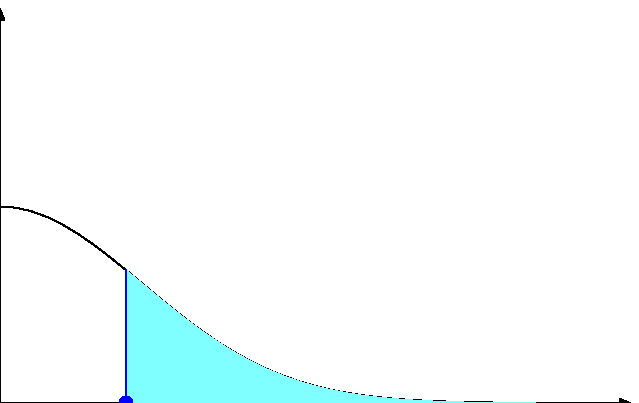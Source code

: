 
verbatimtex \input chert etex;


beginfig(1);




def phi(expr x, sigm) = mexp (-(x**2) /(2*sigm**2))/(sigm*sqrt (2*3.14))  enddef;
 

numeric ux, uy;

ux = 2mm; uy = 25mm;

 
drawarrow (-40ux,0)--(40ux,0);
drawarrow (0,0)--(0,25ux);

 



path f;
numeric gg; gg=0.4;
numeric start; start=0;

f = (0*ux , phi(0, gg )*uy ) {right}
for i=1 upto 34: ..  ((start+ i)*ux, phi(start + i, gg)*uy ) endfor;

path ff;
ff =  ( (start + 32)*ux ,0)--((start + 8)*ux,0){right}
for i=8 upto 34: --  ((start+ i)*ux, phi(start + i, gg)*uy ) endfor
--cycle;



draw f;
draw f reflectedabout ((0,-1),(0,1));
fill ff withcolor  0.5(0,151,10) +0.5white ;

z1=((start + 8)*ux,0);
fill fullcircle scaled 5 shifted z1 withcolor  blue;
draw ((start + 8)*ux,0)--((start+ 8)*ux, phi(0 + 8, gg)*uy )    withcolor blue ;


endfig;






end.